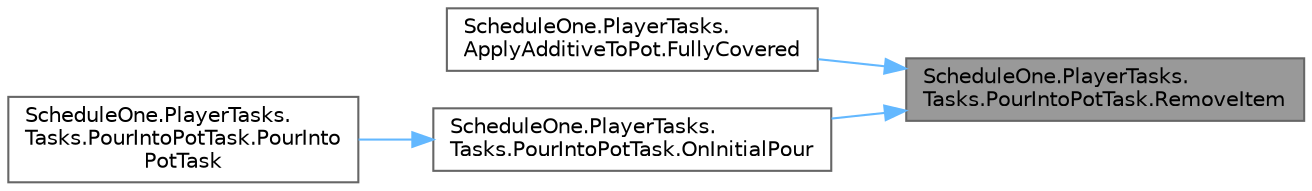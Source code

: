 digraph "ScheduleOne.PlayerTasks.Tasks.PourIntoPotTask.RemoveItem"
{
 // LATEX_PDF_SIZE
  bgcolor="transparent";
  edge [fontname=Helvetica,fontsize=10,labelfontname=Helvetica,labelfontsize=10];
  node [fontname=Helvetica,fontsize=10,shape=box,height=0.2,width=0.4];
  rankdir="RL";
  Node1 [id="Node000001",label="ScheduleOne.PlayerTasks.\lTasks.PourIntoPotTask.RemoveItem",height=0.2,width=0.4,color="gray40", fillcolor="grey60", style="filled", fontcolor="black",tooltip=" "];
  Node1 -> Node2 [id="edge1_Node000001_Node000002",dir="back",color="steelblue1",style="solid",tooltip=" "];
  Node2 [id="Node000002",label="ScheduleOne.PlayerTasks.\lApplyAdditiveToPot.FullyCovered",height=0.2,width=0.4,color="grey40", fillcolor="white", style="filled",URL="$class_schedule_one_1_1_player_tasks_1_1_apply_additive_to_pot.html#a4f1abe5b538cbe239ae68ef8a49d75f1",tooltip=" "];
  Node1 -> Node3 [id="edge2_Node000001_Node000003",dir="back",color="steelblue1",style="solid",tooltip=" "];
  Node3 [id="Node000003",label="ScheduleOne.PlayerTasks.\lTasks.PourIntoPotTask.OnInitialPour",height=0.2,width=0.4,color="grey40", fillcolor="white", style="filled",URL="$class_schedule_one_1_1_player_tasks_1_1_tasks_1_1_pour_into_pot_task.html#a3b07e223efa1079f01d9f0a5bf40d399",tooltip=" "];
  Node3 -> Node4 [id="edge3_Node000003_Node000004",dir="back",color="steelblue1",style="solid",tooltip=" "];
  Node4 [id="Node000004",label="ScheduleOne.PlayerTasks.\lTasks.PourIntoPotTask.PourInto\lPotTask",height=0.2,width=0.4,color="grey40", fillcolor="white", style="filled",URL="$class_schedule_one_1_1_player_tasks_1_1_tasks_1_1_pour_into_pot_task.html#ab5d7dad8e050a30da518f32d6b3b81a7",tooltip=" "];
}

